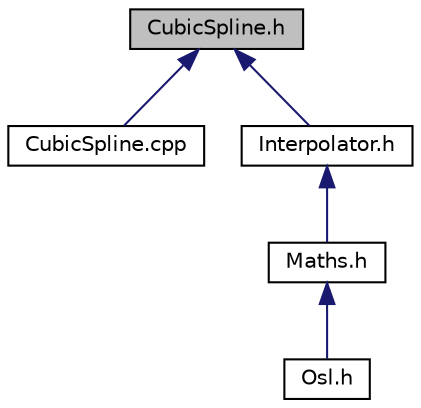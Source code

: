 digraph "CubicSpline.h"
{
 // LATEX_PDF_SIZE
  edge [fontname="Helvetica",fontsize="10",labelfontname="Helvetica",labelfontsize="10"];
  node [fontname="Helvetica",fontsize="10",shape=record];
  Node1 [label="CubicSpline.h",height=0.2,width=0.4,color="black", fillcolor="grey75", style="filled", fontcolor="black",tooltip="Header file of Osl::Maths::Interpolator::CubicSpline class."];
  Node1 -> Node2 [dir="back",color="midnightblue",fontsize="10",style="solid",fontname="Helvetica"];
  Node2 [label="CubicSpline.cpp",height=0.2,width=0.4,color="black", fillcolor="white", style="filled",URL="$CubicSpline_8cpp.html",tooltip="Source file of Osl::Maths::Interpolator::CubicSpline class."];
  Node1 -> Node3 [dir="back",color="midnightblue",fontsize="10",style="solid",fontname="Helvetica"];
  Node3 [label="Interpolator.h",height=0.2,width=0.4,color="black", fillcolor="white", style="filled",URL="$Interpolator_8h.html",tooltip="Header file of Osl::Maths::Interpolator namespace."];
  Node3 -> Node4 [dir="back",color="midnightblue",fontsize="10",style="solid",fontname="Helvetica"];
  Node4 [label="Maths.h",height=0.2,width=0.4,color="black", fillcolor="white", style="filled",URL="$Maths_8h.html",tooltip="Header file of Osl::Maths namespace."];
  Node4 -> Node5 [dir="back",color="midnightblue",fontsize="10",style="solid",fontname="Helvetica"];
  Node5 [label="Osl.h",height=0.2,width=0.4,color="black", fillcolor="white", style="filled",URL="$Osl_8h.html",tooltip="Header file for the Osl library."];
}
